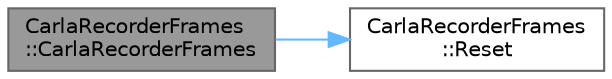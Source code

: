 digraph "CarlaRecorderFrames::CarlaRecorderFrames"
{
 // INTERACTIVE_SVG=YES
 // LATEX_PDF_SIZE
  bgcolor="transparent";
  edge [fontname=Helvetica,fontsize=10,labelfontname=Helvetica,labelfontsize=10];
  node [fontname=Helvetica,fontsize=10,shape=box,height=0.2,width=0.4];
  rankdir="LR";
  Node1 [id="Node000001",label="CarlaRecorderFrames\l::CarlaRecorderFrames",height=0.2,width=0.4,color="gray40", fillcolor="grey60", style="filled", fontcolor="black",tooltip=" "];
  Node1 -> Node2 [id="edge1_Node000001_Node000002",color="steelblue1",style="solid",tooltip=" "];
  Node2 [id="Node000002",label="CarlaRecorderFrames\l::Reset",height=0.2,width=0.4,color="grey40", fillcolor="white", style="filled",URL="$d6/d4d/classCarlaRecorderFrames.html#a37637659d7d2491101f4272456f68f8c",tooltip=" "];
}

